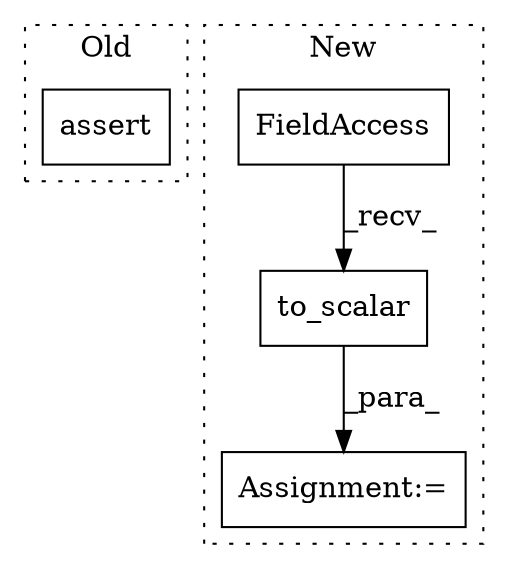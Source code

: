 digraph G {
subgraph cluster0 {
1 [label="assert" a="32" s="3416,3447" l="16,1" shape="box"];
label = "Old";
style="dotted";
}
subgraph cluster1 {
2 [label="to_scalar" a="32" s="3672,3690" l="10,1" shape="box"];
3 [label="FieldAccess" a="22" s="3659" l="12" shape="box"];
4 [label="Assignment:=" a="7" s="3658" l="1" shape="box"];
label = "New";
style="dotted";
}
2 -> 4 [label="_para_"];
3 -> 2 [label="_recv_"];
}